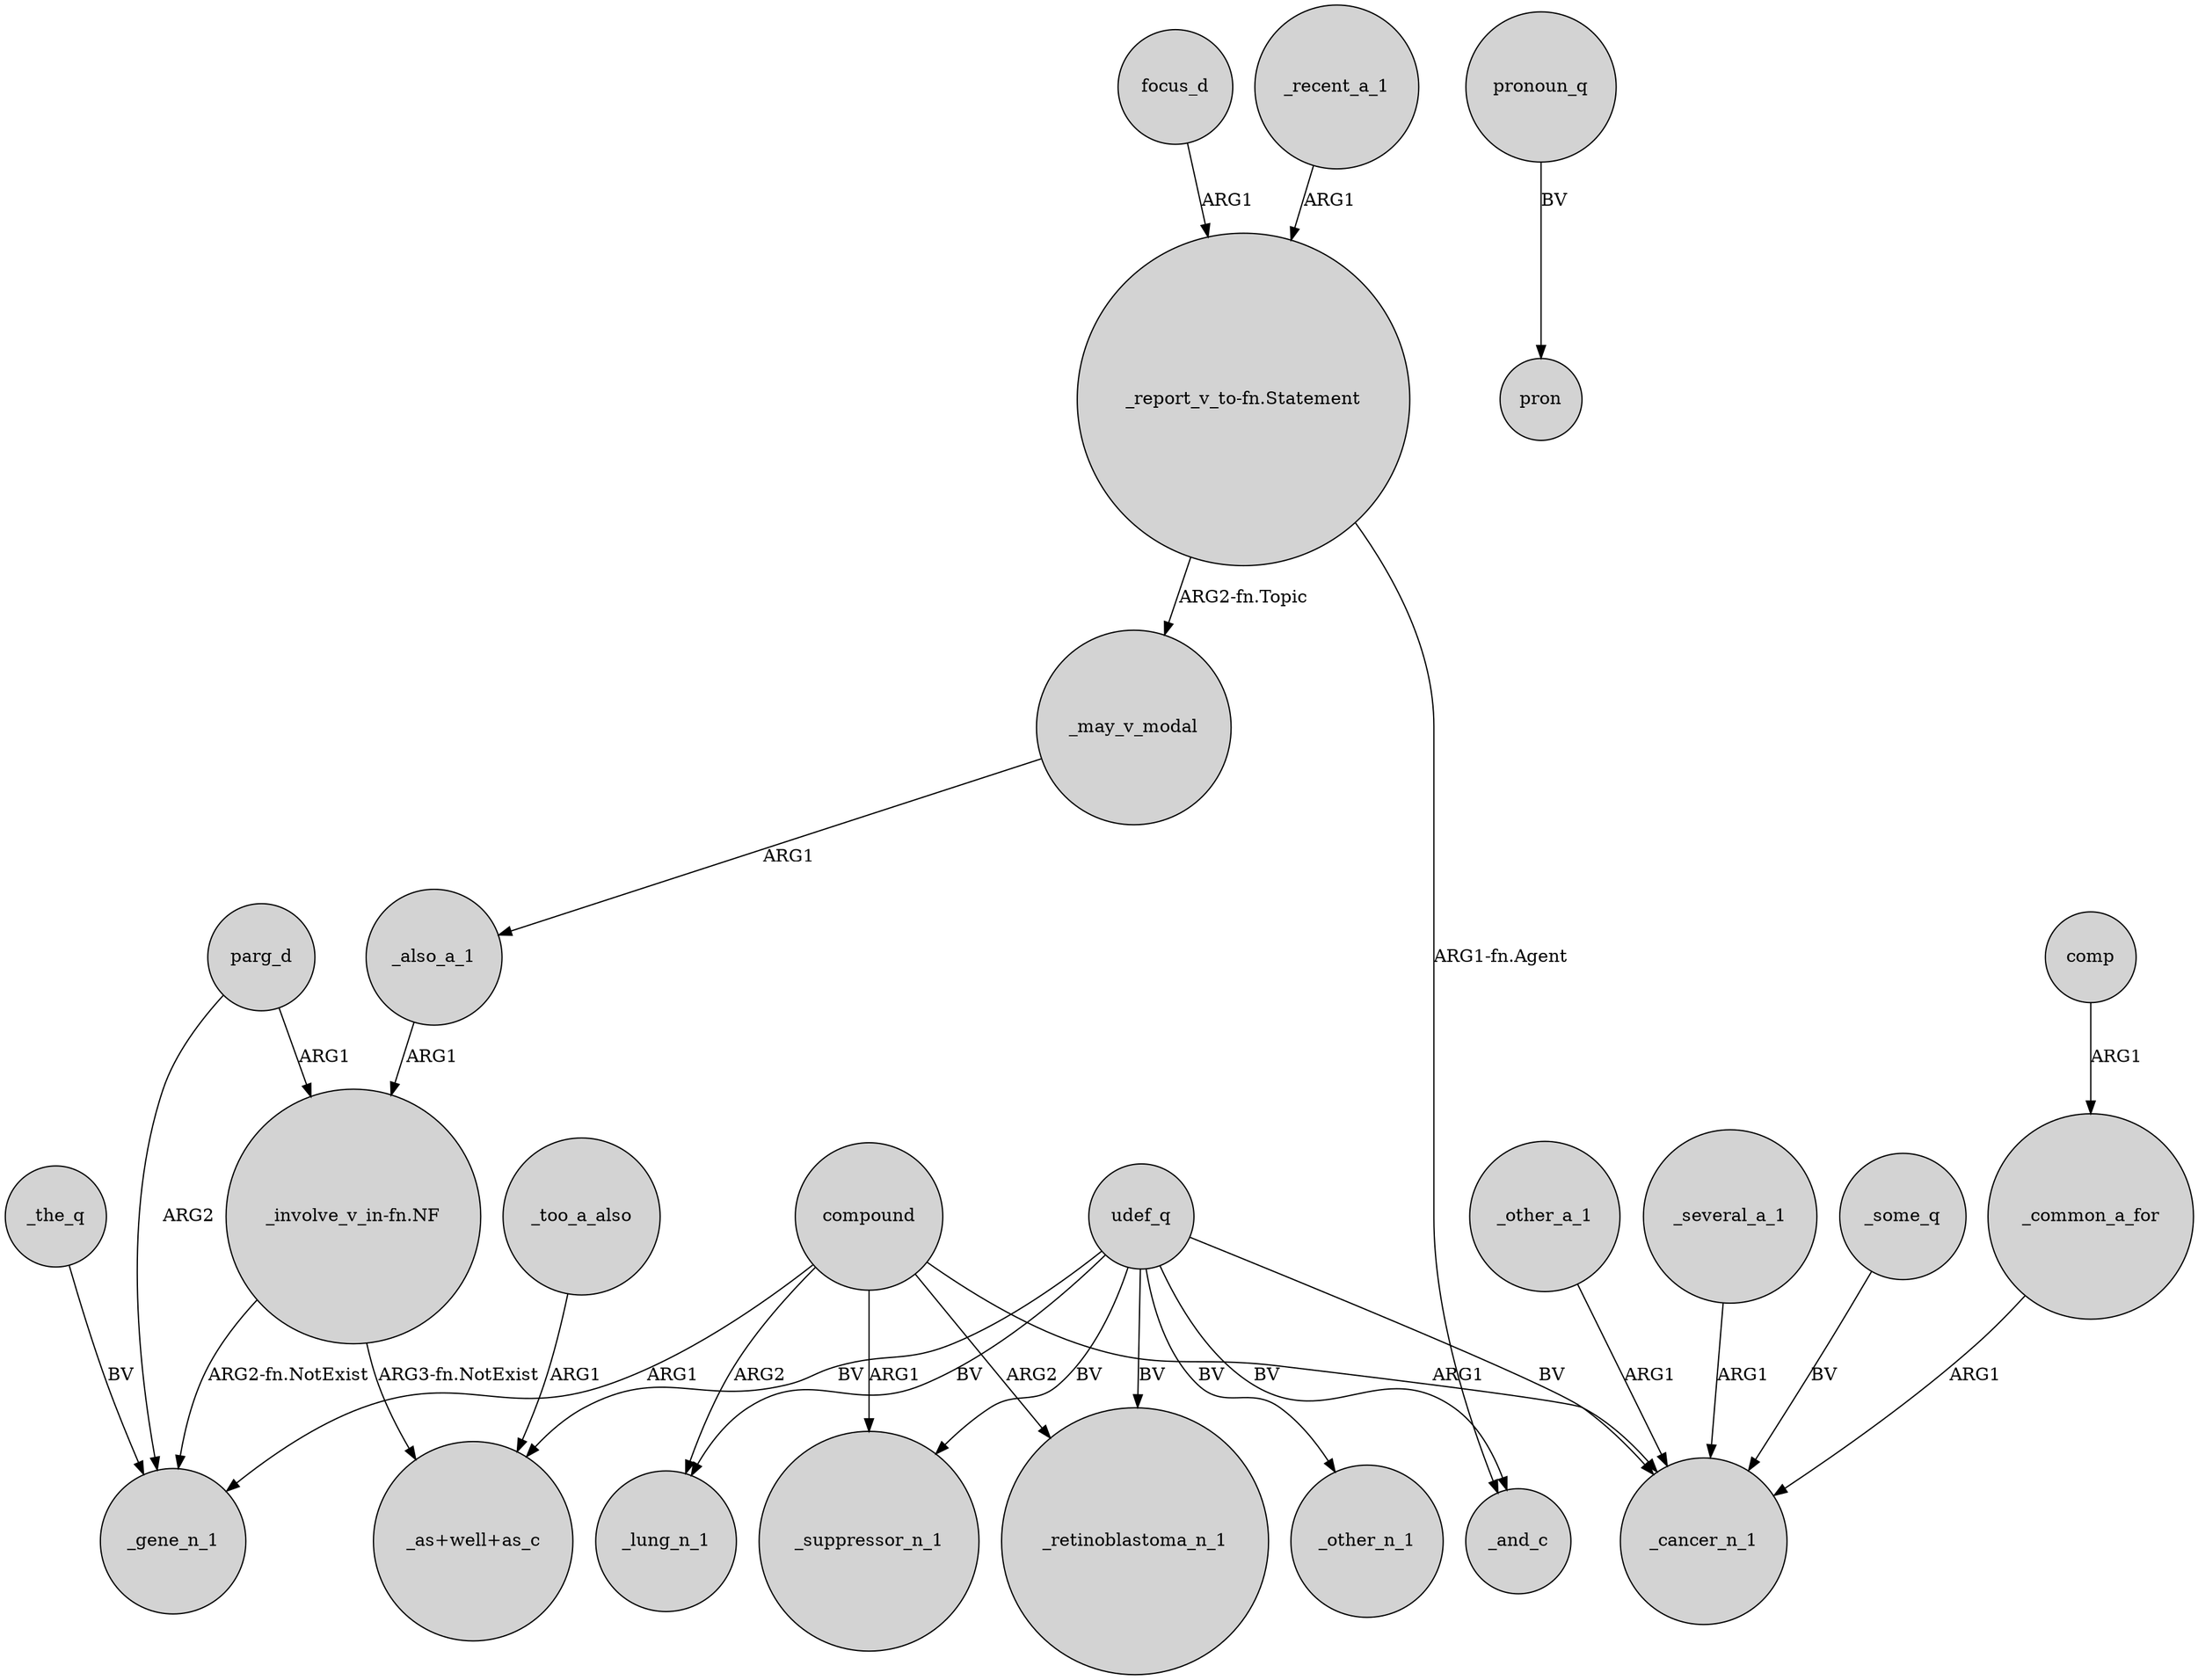digraph {
	node [shape=circle style=filled]
	compound -> _suppressor_n_1 [label=ARG1]
	udef_q -> _lung_n_1 [label=BV]
	focus_d -> "_report_v_to-fn.Statement" [label=ARG1]
	udef_q -> "_as+well+as_c" [label=BV]
	udef_q -> _cancer_n_1 [label=BV]
	_some_q -> _cancer_n_1 [label=BV]
	_recent_a_1 -> "_report_v_to-fn.Statement" [label=ARG1]
	"_report_v_to-fn.Statement" -> _may_v_modal [label="ARG2-fn.Topic"]
	comp -> _common_a_for [label=ARG1]
	"_involve_v_in-fn.NF" -> _gene_n_1 [label="ARG2-fn.NotExist"]
	"_report_v_to-fn.Statement" -> _and_c [label="ARG1-fn.Agent"]
	_the_q -> _gene_n_1 [label=BV]
	_may_v_modal -> _also_a_1 [label=ARG1]
	_common_a_for -> _cancer_n_1 [label=ARG1]
	udef_q -> _suppressor_n_1 [label=BV]
	udef_q -> _retinoblastoma_n_1 [label=BV]
	compound -> _cancer_n_1 [label=ARG1]
	_other_a_1 -> _cancer_n_1 [label=ARG1]
	udef_q -> _other_n_1 [label=BV]
	pronoun_q -> pron [label=BV]
	parg_d -> _gene_n_1 [label=ARG2]
	_too_a_also -> "_as+well+as_c" [label=ARG1]
	_several_a_1 -> _cancer_n_1 [label=ARG1]
	"_involve_v_in-fn.NF" -> "_as+well+as_c" [label="ARG3-fn.NotExist"]
	compound -> _lung_n_1 [label=ARG2]
	compound -> _gene_n_1 [label=ARG1]
	udef_q -> _and_c [label=BV]
	_also_a_1 -> "_involve_v_in-fn.NF" [label=ARG1]
	parg_d -> "_involve_v_in-fn.NF" [label=ARG1]
	compound -> _retinoblastoma_n_1 [label=ARG2]
}

